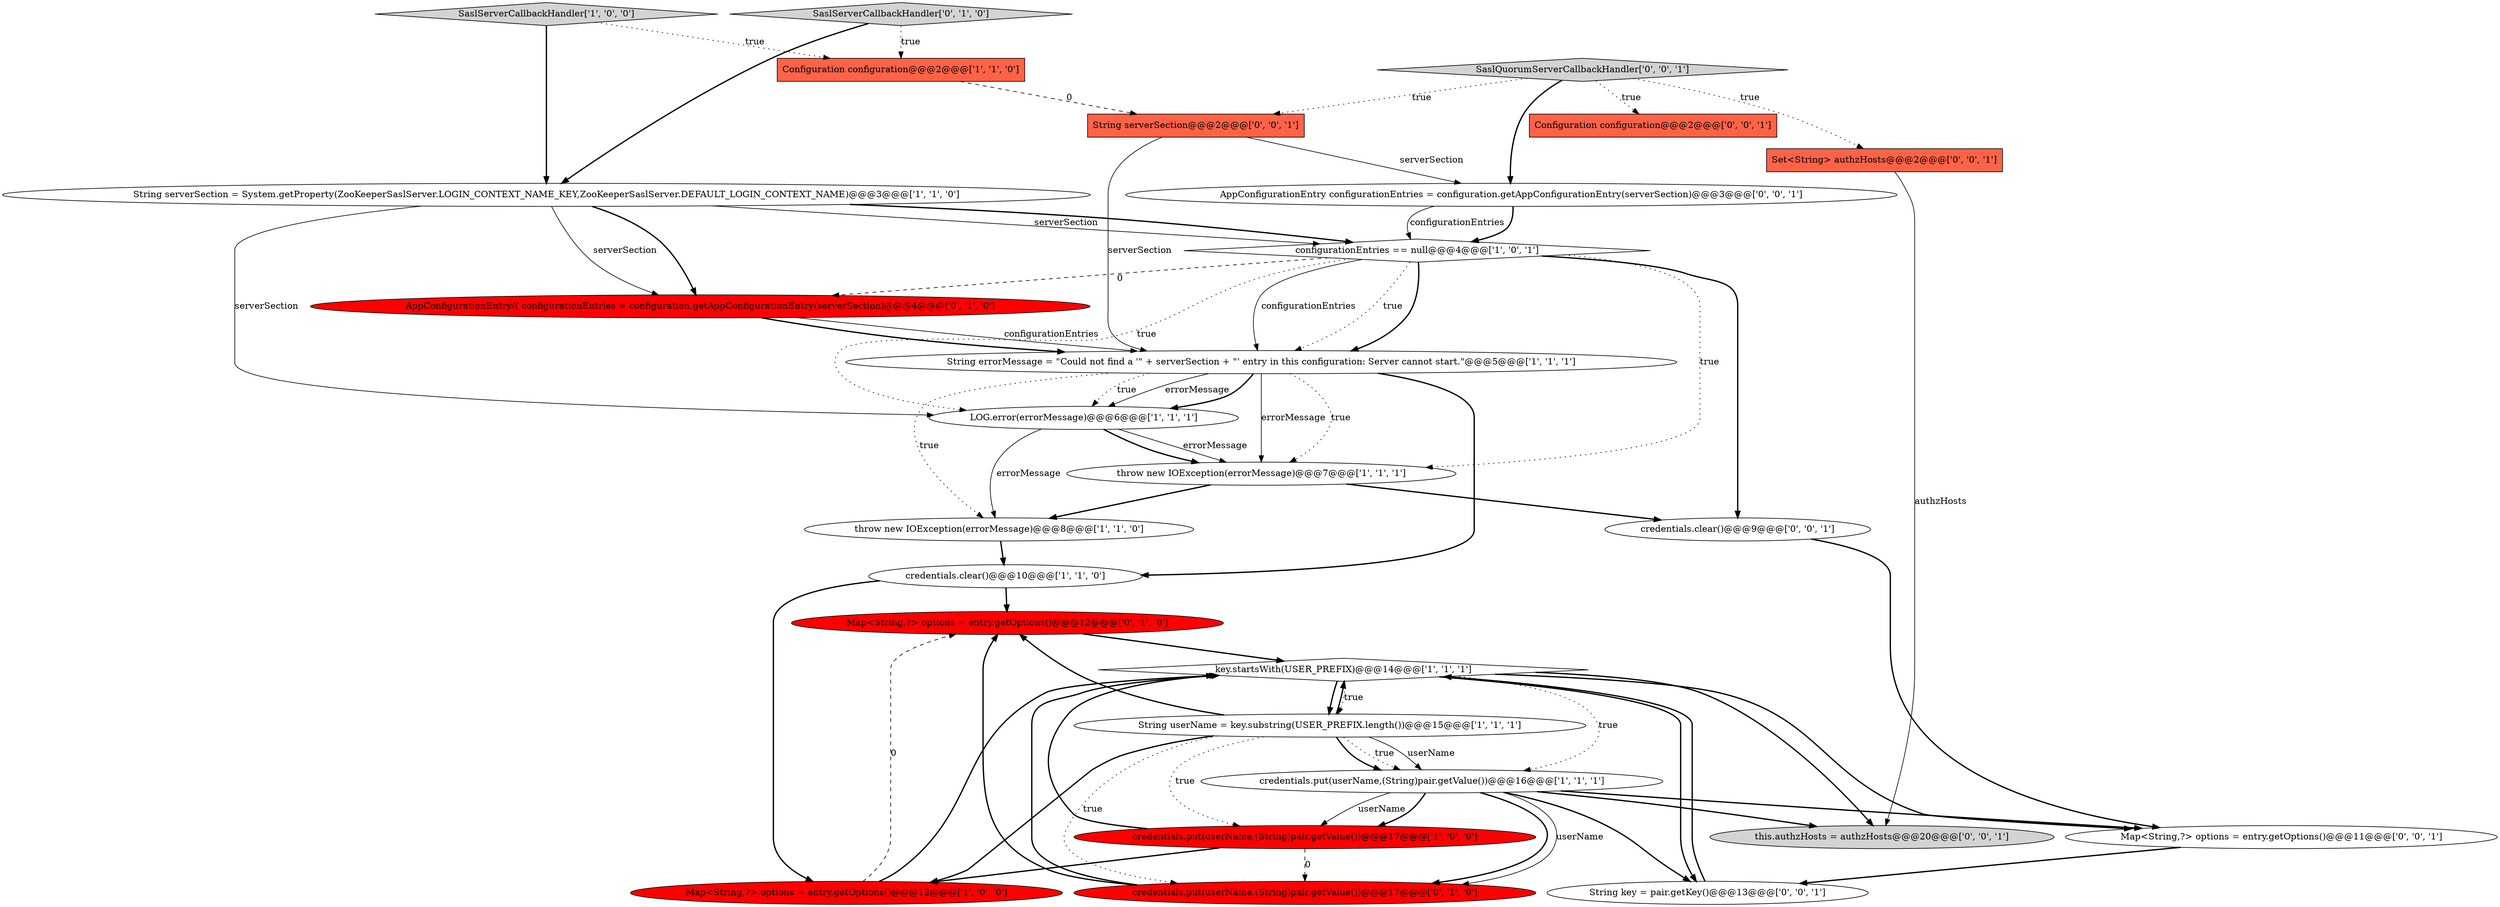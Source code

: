digraph {
8 [style = filled, label = "LOG.error(errorMessage)@@@6@@@['1', '1', '1']", fillcolor = white, shape = ellipse image = "AAA0AAABBB1BBB"];
16 [style = filled, label = "AppConfigurationEntry(( configurationEntries = configuration.getAppConfigurationEntry(serverSection)@@@4@@@['0', '1', '0']", fillcolor = red, shape = ellipse image = "AAA1AAABBB2BBB"];
21 [style = filled, label = "Map<String,?> options = entry.getOptions()@@@11@@@['0', '0', '1']", fillcolor = white, shape = ellipse image = "AAA0AAABBB3BBB"];
25 [style = filled, label = "Configuration configuration@@@2@@@['0', '0', '1']", fillcolor = tomato, shape = box image = "AAA0AAABBB3BBB"];
22 [style = filled, label = "String key = pair.getKey()@@@13@@@['0', '0', '1']", fillcolor = white, shape = ellipse image = "AAA0AAABBB3BBB"];
3 [style = filled, label = "SaslServerCallbackHandler['1', '0', '0']", fillcolor = lightgray, shape = diamond image = "AAA0AAABBB1BBB"];
11 [style = filled, label = "credentials.put(userName,(String)pair.getValue())@@@17@@@['1', '0', '0']", fillcolor = red, shape = ellipse image = "AAA1AAABBB1BBB"];
6 [style = filled, label = "throw new IOException(errorMessage)@@@7@@@['1', '1', '1']", fillcolor = white, shape = ellipse image = "AAA0AAABBB1BBB"];
18 [style = filled, label = "AppConfigurationEntry configurationEntries = configuration.getAppConfigurationEntry(serverSection)@@@3@@@['0', '0', '1']", fillcolor = white, shape = ellipse image = "AAA0AAABBB3BBB"];
5 [style = filled, label = "configurationEntries == null@@@4@@@['1', '0', '1']", fillcolor = white, shape = diamond image = "AAA0AAABBB1BBB"];
26 [style = filled, label = "String serverSection@@@2@@@['0', '0', '1']", fillcolor = tomato, shape = box image = "AAA0AAABBB3BBB"];
24 [style = filled, label = "SaslQuorumServerCallbackHandler['0', '0', '1']", fillcolor = lightgray, shape = diamond image = "AAA0AAABBB3BBB"];
1 [style = filled, label = "throw new IOException(errorMessage)@@@8@@@['1', '1', '0']", fillcolor = white, shape = ellipse image = "AAA0AAABBB1BBB"];
9 [style = filled, label = "credentials.clear()@@@10@@@['1', '1', '0']", fillcolor = white, shape = ellipse image = "AAA0AAABBB1BBB"];
17 [style = filled, label = "credentials.put(userName,(String)pair.getValue())@@@17@@@['0', '1', '0']", fillcolor = red, shape = ellipse image = "AAA1AAABBB2BBB"];
7 [style = filled, label = "String serverSection = System.getProperty(ZooKeeperSaslServer.LOGIN_CONTEXT_NAME_KEY,ZooKeeperSaslServer.DEFAULT_LOGIN_CONTEXT_NAME)@@@3@@@['1', '1', '0']", fillcolor = white, shape = ellipse image = "AAA0AAABBB1BBB"];
14 [style = filled, label = "Map<String,?> options = entry.getOptions()@@@12@@@['0', '1', '0']", fillcolor = red, shape = ellipse image = "AAA1AAABBB2BBB"];
2 [style = filled, label = "String userName = key.substring(USER_PREFIX.length())@@@15@@@['1', '1', '1']", fillcolor = white, shape = ellipse image = "AAA0AAABBB1BBB"];
0 [style = filled, label = "key.startsWith(USER_PREFIX)@@@14@@@['1', '1', '1']", fillcolor = white, shape = diamond image = "AAA0AAABBB1BBB"];
23 [style = filled, label = "this.authzHosts = authzHosts@@@20@@@['0', '0', '1']", fillcolor = lightgray, shape = ellipse image = "AAA0AAABBB3BBB"];
20 [style = filled, label = "Set<String> authzHosts@@@2@@@['0', '0', '1']", fillcolor = tomato, shape = box image = "AAA0AAABBB3BBB"];
10 [style = filled, label = "credentials.put(userName,(String)pair.getValue())@@@16@@@['1', '1', '1']", fillcolor = white, shape = ellipse image = "AAA0AAABBB1BBB"];
19 [style = filled, label = "credentials.clear()@@@9@@@['0', '0', '1']", fillcolor = white, shape = ellipse image = "AAA0AAABBB3BBB"];
4 [style = filled, label = "Configuration configuration@@@2@@@['1', '1', '0']", fillcolor = tomato, shape = box image = "AAA0AAABBB1BBB"];
15 [style = filled, label = "SaslServerCallbackHandler['0', '1', '0']", fillcolor = lightgray, shape = diamond image = "AAA0AAABBB2BBB"];
12 [style = filled, label = "String errorMessage = \"Could not find a '\" + serverSection + \"' entry in this configuration: Server cannot start.\"@@@5@@@['1', '1', '1']", fillcolor = white, shape = ellipse image = "AAA0AAABBB1BBB"];
13 [style = filled, label = "Map<String,?> options = entry.getOptions()@@@12@@@['1', '0', '0']", fillcolor = red, shape = ellipse image = "AAA1AAABBB1BBB"];
2->10 [style = dotted, label="true"];
10->22 [style = bold, label=""];
7->16 [style = solid, label="serverSection"];
15->7 [style = bold, label=""];
2->10 [style = solid, label="userName"];
0->10 [style = dotted, label="true"];
24->25 [style = dotted, label="true"];
12->8 [style = dotted, label="true"];
12->8 [style = solid, label="errorMessage"];
16->12 [style = solid, label="configurationEntries"];
7->5 [style = solid, label="serverSection"];
0->2 [style = bold, label=""];
2->17 [style = dotted, label="true"];
20->23 [style = solid, label="authzHosts"];
12->1 [style = dotted, label="true"];
3->4 [style = dotted, label="true"];
5->6 [style = dotted, label="true"];
8->6 [style = bold, label=""];
10->17 [style = bold, label=""];
0->21 [style = bold, label=""];
6->19 [style = bold, label=""];
10->21 [style = bold, label=""];
5->12 [style = dotted, label="true"];
11->17 [style = dashed, label="0"];
4->26 [style = dashed, label="0"];
8->1 [style = solid, label="errorMessage"];
12->9 [style = bold, label=""];
2->10 [style = bold, label=""];
24->18 [style = bold, label=""];
10->11 [style = solid, label="userName"];
15->4 [style = dotted, label="true"];
1->9 [style = bold, label=""];
13->14 [style = dashed, label="0"];
7->8 [style = solid, label="serverSection"];
2->13 [style = bold, label=""];
2->11 [style = dotted, label="true"];
5->16 [style = dashed, label="0"];
5->19 [style = bold, label=""];
6->1 [style = bold, label=""];
7->5 [style = bold, label=""];
2->0 [style = bold, label=""];
11->0 [style = bold, label=""];
17->0 [style = bold, label=""];
8->6 [style = solid, label="errorMessage"];
22->0 [style = bold, label=""];
0->23 [style = bold, label=""];
14->0 [style = bold, label=""];
12->6 [style = dotted, label="true"];
5->12 [style = bold, label=""];
3->7 [style = bold, label=""];
17->14 [style = bold, label=""];
21->22 [style = bold, label=""];
26->18 [style = solid, label="serverSection"];
12->8 [style = bold, label=""];
18->5 [style = bold, label=""];
0->22 [style = bold, label=""];
10->23 [style = bold, label=""];
11->13 [style = bold, label=""];
7->16 [style = bold, label=""];
2->14 [style = bold, label=""];
24->26 [style = dotted, label="true"];
24->20 [style = dotted, label="true"];
18->5 [style = solid, label="configurationEntries"];
10->17 [style = solid, label="userName"];
9->14 [style = bold, label=""];
5->12 [style = solid, label="configurationEntries"];
0->2 [style = dotted, label="true"];
26->12 [style = solid, label="serverSection"];
5->8 [style = dotted, label="true"];
16->12 [style = bold, label=""];
12->6 [style = solid, label="errorMessage"];
13->0 [style = bold, label=""];
9->13 [style = bold, label=""];
10->11 [style = bold, label=""];
19->21 [style = bold, label=""];
}
